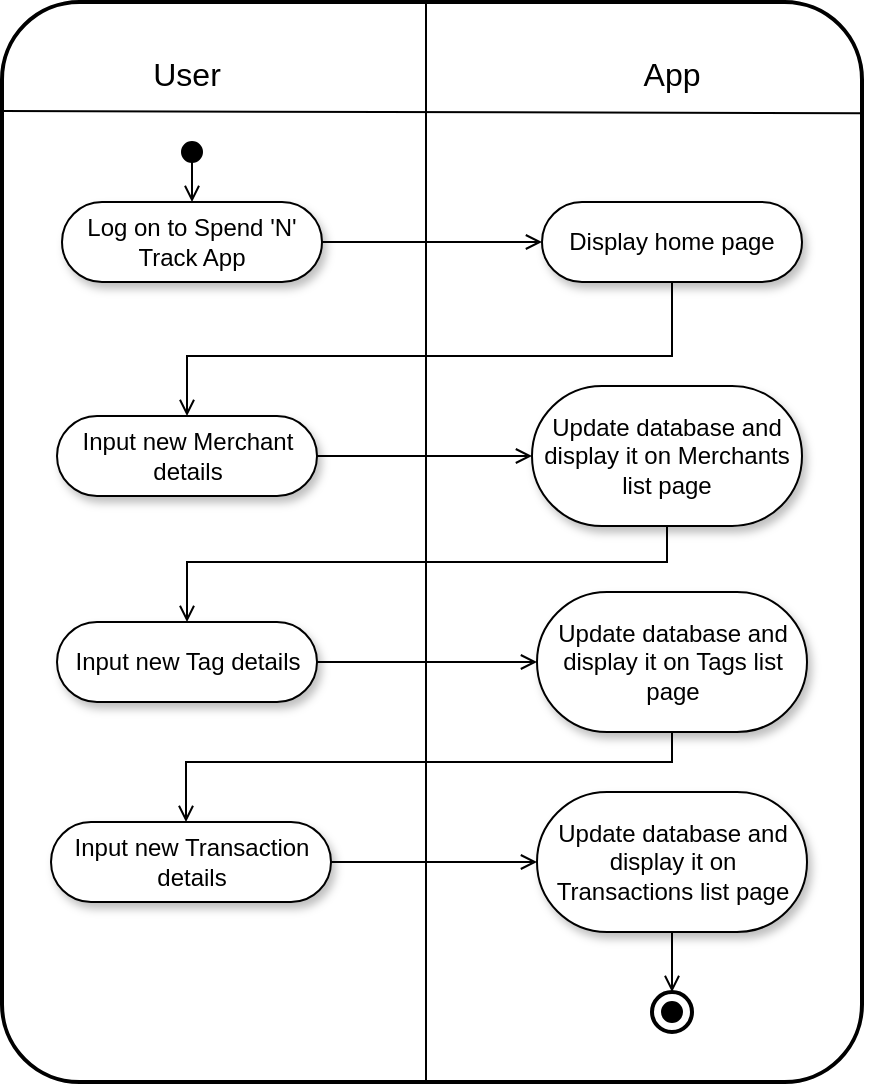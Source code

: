 <mxfile version="13.7.3" type="github">
  <diagram id="C5RBs43oDa-KdzZeNtuy" name="Page-1">
    <mxGraphModel dx="1243" dy="674" grid="1" gridSize="10" guides="1" tooltips="1" connect="1" arrows="1" fold="1" page="1" pageScale="1" pageWidth="827" pageHeight="1169" math="0" shadow="0">
      <root>
        <mxCell id="WIyWlLk6GJQsqaUBKTNV-0" />
        <mxCell id="WIyWlLk6GJQsqaUBKTNV-1" parent="WIyWlLk6GJQsqaUBKTNV-0" />
        <mxCell id="R0rl9IG8FzDHR8r-LkZb-49" value="" style="rounded=1;whiteSpace=wrap;html=1;shadow=0;strokeColor=#000000;strokeWidth=2;fillColor=none;gradientColor=none;fontSize=16;arcSize=9;" vertex="1" parent="WIyWlLk6GJQsqaUBKTNV-1">
          <mxGeometry x="210" y="100" width="430" height="540" as="geometry" />
        </mxCell>
        <mxCell id="R0rl9IG8FzDHR8r-LkZb-48" value="" style="endArrow=none;html=1;shadow=0;fontSize=16;" edge="1" parent="WIyWlLk6GJQsqaUBKTNV-1">
          <mxGeometry width="50" height="50" relative="1" as="geometry">
            <mxPoint x="422" y="640" as="sourcePoint" />
            <mxPoint x="422" y="100" as="targetPoint" />
          </mxGeometry>
        </mxCell>
        <mxCell id="R0rl9IG8FzDHR8r-LkZb-13" style="edgeStyle=orthogonalEdgeStyle;rounded=0;orthogonalLoop=1;jettySize=auto;html=1;exitX=1;exitY=0.5;exitDx=0;exitDy=0;entryX=0;entryY=0.5;entryDx=0;entryDy=0;endArrow=open;endFill=0;shadow=0;" edge="1" parent="WIyWlLk6GJQsqaUBKTNV-1" source="R0rl9IG8FzDHR8r-LkZb-4" target="R0rl9IG8FzDHR8r-LkZb-9">
          <mxGeometry relative="1" as="geometry" />
        </mxCell>
        <mxCell id="R0rl9IG8FzDHR8r-LkZb-4" value="Log on to Spend &#39;N&#39; Track App" style="rounded=1;whiteSpace=wrap;html=1;fillColor=#FFFFFF;perimeterSpacing=0;shadow=1;arcSize=50;" vertex="1" parent="WIyWlLk6GJQsqaUBKTNV-1">
          <mxGeometry x="240" y="200" width="130" height="40" as="geometry" />
        </mxCell>
        <mxCell id="R0rl9IG8FzDHR8r-LkZb-30" style="edgeStyle=orthogonalEdgeStyle;rounded=0;orthogonalLoop=1;jettySize=auto;html=1;exitX=0.5;exitY=1;exitDx=0;exitDy=0;entryX=0.5;entryY=0;entryDx=0;entryDy=0;shadow=0;endArrow=open;endFill=0;" edge="1" parent="WIyWlLk6GJQsqaUBKTNV-1" source="R0rl9IG8FzDHR8r-LkZb-9" target="R0rl9IG8FzDHR8r-LkZb-20">
          <mxGeometry relative="1" as="geometry">
            <Array as="points">
              <mxPoint x="545" y="277" />
              <mxPoint x="302" y="277" />
            </Array>
          </mxGeometry>
        </mxCell>
        <mxCell id="R0rl9IG8FzDHR8r-LkZb-9" value="Display home page" style="rounded=1;whiteSpace=wrap;html=1;fillColor=#FFFFFF;arcSize=50;shadow=1;" vertex="1" parent="WIyWlLk6GJQsqaUBKTNV-1">
          <mxGeometry x="480" y="200" width="130" height="40" as="geometry" />
        </mxCell>
        <mxCell id="R0rl9IG8FzDHR8r-LkZb-34" style="edgeStyle=orthogonalEdgeStyle;rounded=0;orthogonalLoop=1;jettySize=auto;html=1;exitX=1;exitY=0.5;exitDx=0;exitDy=0;entryX=0;entryY=0.5;entryDx=0;entryDy=0;shadow=0;endArrow=open;endFill=0;" edge="1" parent="WIyWlLk6GJQsqaUBKTNV-1" source="R0rl9IG8FzDHR8r-LkZb-14" target="R0rl9IG8FzDHR8r-LkZb-33">
          <mxGeometry relative="1" as="geometry" />
        </mxCell>
        <mxCell id="R0rl9IG8FzDHR8r-LkZb-14" value="Input new Tag details" style="rounded=1;whiteSpace=wrap;html=1;fillColor=#FFFFFF;arcSize=50;shadow=1;" vertex="1" parent="WIyWlLk6GJQsqaUBKTNV-1">
          <mxGeometry x="237.5" y="410" width="130" height="40" as="geometry" />
        </mxCell>
        <mxCell id="R0rl9IG8FzDHR8r-LkZb-32" style="edgeStyle=orthogonalEdgeStyle;rounded=0;orthogonalLoop=1;jettySize=auto;html=1;exitX=0.5;exitY=1;exitDx=0;exitDy=0;entryX=0.5;entryY=0;entryDx=0;entryDy=0;shadow=0;endArrow=open;endFill=0;" edge="1" parent="WIyWlLk6GJQsqaUBKTNV-1" source="R0rl9IG8FzDHR8r-LkZb-18" target="R0rl9IG8FzDHR8r-LkZb-14">
          <mxGeometry relative="1" as="geometry">
            <Array as="points">
              <mxPoint x="542" y="380" />
              <mxPoint x="302" y="380" />
            </Array>
          </mxGeometry>
        </mxCell>
        <mxCell id="R0rl9IG8FzDHR8r-LkZb-18" value="Update database and display it on Merchants list page" style="rounded=1;whiteSpace=wrap;html=1;fillColor=#FFFFFF;arcSize=50;shadow=1;" vertex="1" parent="WIyWlLk6GJQsqaUBKTNV-1">
          <mxGeometry x="475" y="292" width="135" height="70" as="geometry" />
        </mxCell>
        <mxCell id="R0rl9IG8FzDHR8r-LkZb-31" style="edgeStyle=orthogonalEdgeStyle;rounded=0;orthogonalLoop=1;jettySize=auto;html=1;exitX=1;exitY=0.5;exitDx=0;exitDy=0;entryX=0;entryY=0.5;entryDx=0;entryDy=0;shadow=0;endArrow=open;endFill=0;" edge="1" parent="WIyWlLk6GJQsqaUBKTNV-1" source="R0rl9IG8FzDHR8r-LkZb-20" target="R0rl9IG8FzDHR8r-LkZb-18">
          <mxGeometry relative="1" as="geometry" />
        </mxCell>
        <mxCell id="R0rl9IG8FzDHR8r-LkZb-20" value="Input new Merchant details" style="rounded=1;whiteSpace=wrap;html=1;fillColor=#FFFFFF;arcSize=50;shadow=1;" vertex="1" parent="WIyWlLk6GJQsqaUBKTNV-1">
          <mxGeometry x="237.5" y="307" width="130" height="40" as="geometry" />
        </mxCell>
        <mxCell id="R0rl9IG8FzDHR8r-LkZb-26" style="edgeStyle=orthogonalEdgeStyle;rounded=0;orthogonalLoop=1;jettySize=auto;html=1;exitX=0.5;exitY=1;exitDx=0;exitDy=0;entryX=0.5;entryY=0;entryDx=0;entryDy=0;shadow=0;endArrow=open;endFill=0;" edge="1" parent="WIyWlLk6GJQsqaUBKTNV-1" source="R0rl9IG8FzDHR8r-LkZb-25" target="R0rl9IG8FzDHR8r-LkZb-4">
          <mxGeometry relative="1" as="geometry" />
        </mxCell>
        <mxCell id="R0rl9IG8FzDHR8r-LkZb-25" value="" style="ellipse;whiteSpace=wrap;html=1;aspect=fixed;rounded=1;shadow=0;gradientColor=none;fillColor=#000000;" vertex="1" parent="WIyWlLk6GJQsqaUBKTNV-1">
          <mxGeometry x="300" y="170" width="10" height="10" as="geometry" />
        </mxCell>
        <mxCell id="R0rl9IG8FzDHR8r-LkZb-37" style="edgeStyle=orthogonalEdgeStyle;rounded=0;orthogonalLoop=1;jettySize=auto;html=1;exitX=1;exitY=0.5;exitDx=0;exitDy=0;entryX=0;entryY=0.5;entryDx=0;entryDy=0;shadow=0;endArrow=open;endFill=0;" edge="1" parent="WIyWlLk6GJQsqaUBKTNV-1" source="R0rl9IG8FzDHR8r-LkZb-28" target="R0rl9IG8FzDHR8r-LkZb-36">
          <mxGeometry relative="1" as="geometry" />
        </mxCell>
        <mxCell id="R0rl9IG8FzDHR8r-LkZb-28" value="Input new Transaction details" style="rounded=1;whiteSpace=wrap;html=1;fillColor=#FFFFFF;arcSize=50;shadow=1;" vertex="1" parent="WIyWlLk6GJQsqaUBKTNV-1">
          <mxGeometry x="234.5" y="510" width="140" height="40" as="geometry" />
        </mxCell>
        <mxCell id="R0rl9IG8FzDHR8r-LkZb-35" style="edgeStyle=orthogonalEdgeStyle;rounded=0;orthogonalLoop=1;jettySize=auto;html=1;exitX=0.5;exitY=1;exitDx=0;exitDy=0;shadow=0;endArrow=open;endFill=0;" edge="1" parent="WIyWlLk6GJQsqaUBKTNV-1" source="R0rl9IG8FzDHR8r-LkZb-33" target="R0rl9IG8FzDHR8r-LkZb-28">
          <mxGeometry relative="1" as="geometry">
            <Array as="points">
              <mxPoint x="545" y="480" />
              <mxPoint x="302" y="480" />
            </Array>
          </mxGeometry>
        </mxCell>
        <mxCell id="R0rl9IG8FzDHR8r-LkZb-33" value="Update database and display it on Tags list page" style="rounded=1;whiteSpace=wrap;html=1;fillColor=#FFFFFF;arcSize=50;shadow=1;" vertex="1" parent="WIyWlLk6GJQsqaUBKTNV-1">
          <mxGeometry x="477.5" y="395" width="135" height="70" as="geometry" />
        </mxCell>
        <mxCell id="R0rl9IG8FzDHR8r-LkZb-41" style="edgeStyle=orthogonalEdgeStyle;rounded=0;orthogonalLoop=1;jettySize=auto;html=1;exitX=0.5;exitY=1;exitDx=0;exitDy=0;entryX=0.5;entryY=0;entryDx=0;entryDy=0;shadow=0;endArrow=open;endFill=0;" edge="1" parent="WIyWlLk6GJQsqaUBKTNV-1" source="R0rl9IG8FzDHR8r-LkZb-36" target="R0rl9IG8FzDHR8r-LkZb-40">
          <mxGeometry relative="1" as="geometry" />
        </mxCell>
        <mxCell id="R0rl9IG8FzDHR8r-LkZb-36" value="Update database and display it on Transactions list page" style="rounded=1;whiteSpace=wrap;html=1;fillColor=#FFFFFF;arcSize=50;shadow=1;" vertex="1" parent="WIyWlLk6GJQsqaUBKTNV-1">
          <mxGeometry x="477.5" y="495" width="135" height="70" as="geometry" />
        </mxCell>
        <mxCell id="R0rl9IG8FzDHR8r-LkZb-38" value="" style="ellipse;whiteSpace=wrap;html=1;aspect=fixed;rounded=1;shadow=0;fillColor=#000000;gradientColor=none;" vertex="1" parent="WIyWlLk6GJQsqaUBKTNV-1">
          <mxGeometry x="540" y="600" width="10" height="10" as="geometry" />
        </mxCell>
        <mxCell id="R0rl9IG8FzDHR8r-LkZb-40" value="" style="ellipse;whiteSpace=wrap;html=1;aspect=fixed;rounded=1;shadow=0;strokeColor=#000000;gradientColor=none;fillColor=none;strokeWidth=2;" vertex="1" parent="WIyWlLk6GJQsqaUBKTNV-1">
          <mxGeometry x="535" y="595" width="20" height="20" as="geometry" />
        </mxCell>
        <mxCell id="R0rl9IG8FzDHR8r-LkZb-46" value="&lt;span style=&quot;font-size: 16px;&quot;&gt;User&lt;/span&gt;" style="text;html=1;strokeColor=none;fillColor=none;align=center;verticalAlign=top;whiteSpace=wrap;rounded=0;shadow=0;fontSize=16;fontStyle=0" vertex="1" parent="WIyWlLk6GJQsqaUBKTNV-1">
          <mxGeometry x="285" y="120" width="35" height="20" as="geometry" />
        </mxCell>
        <mxCell id="R0rl9IG8FzDHR8r-LkZb-47" value="App" style="text;html=1;strokeColor=none;fillColor=none;align=center;verticalAlign=top;whiteSpace=wrap;rounded=0;shadow=0;fontStyle=0;fontSize=16;" vertex="1" parent="WIyWlLk6GJQsqaUBKTNV-1">
          <mxGeometry x="525" y="120" width="40" height="20" as="geometry" />
        </mxCell>
        <mxCell id="R0rl9IG8FzDHR8r-LkZb-51" value="" style="endArrow=none;html=1;shadow=0;fontSize=16;entryX=0;entryY=0.101;entryDx=0;entryDy=0;entryPerimeter=0;exitX=1.002;exitY=0.103;exitDx=0;exitDy=0;exitPerimeter=0;" edge="1" parent="WIyWlLk6GJQsqaUBKTNV-1" source="R0rl9IG8FzDHR8r-LkZb-49" target="R0rl9IG8FzDHR8r-LkZb-49">
          <mxGeometry width="50" height="50" relative="1" as="geometry">
            <mxPoint x="400" y="190" as="sourcePoint" />
            <mxPoint x="450" y="140" as="targetPoint" />
          </mxGeometry>
        </mxCell>
      </root>
    </mxGraphModel>
  </diagram>
</mxfile>
